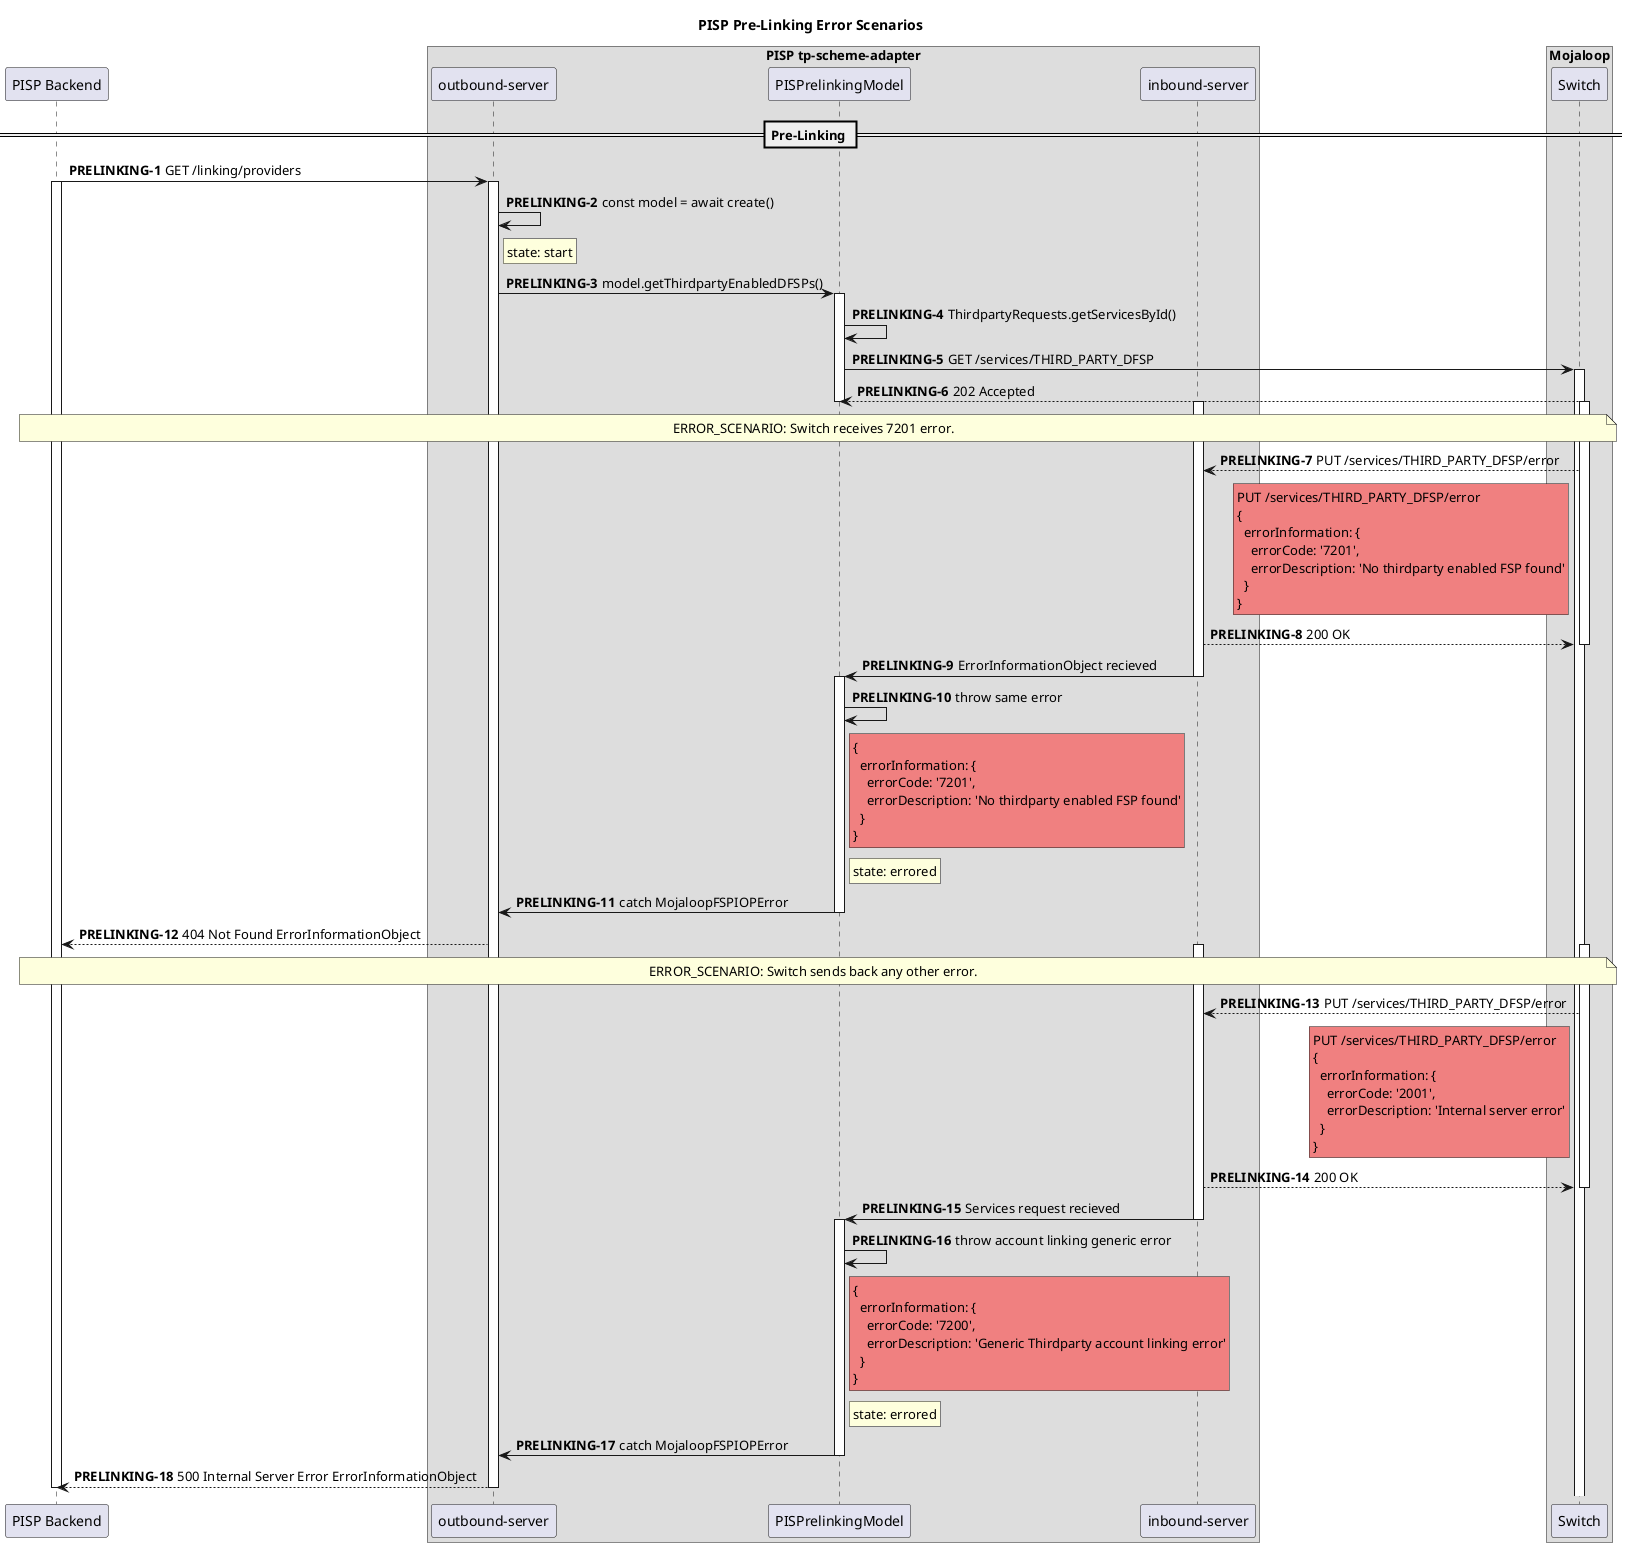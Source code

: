 @startuml

title PISP Pre-Linking Error Scenarios

participant "PISP Backend" as PISP
box "PISP tp-scheme-adapter"
  participant "outbound-server" as PISP_TP_OUT
  participant "PISPrelinkingModel" as PISP_PLM
  participant "inbound-server" as PISP_TP_IN
end box
box "Mojaloop"
    participant Switch
end box

== Pre-Linking ==
autonumber 1 "<b>PRELINKING-#</b>"

PISP -> PISP_TP_OUT: GET /linking/providers

activate PISP
activate PISP_TP_OUT

PISP_TP_OUT -> PISP_TP_OUT: const model = await create()
rnote right of PISP_TP_OUT: state: start
PISP_TP_OUT -> PISP_PLM: model.getThirdpartyEnabledDFSPs()

activate PISP_PLM

PISP_PLM -> PISP_PLM: ThirdpartyRequests.getServicesById()
PISP_PLM -> Switch: GET /services/THIRD_PARTY_DFSP

activate Switch
Switch --> PISP_PLM: 202 Accepted
deactivate PISP_PLM

note over PISP, Switch
  ERROR_SCENARIO: Switch receives 7201 error.
end note

activate PISP_TP_IN
activate Switch

Switch --> PISP_TP_IN: PUT /services/THIRD_PARTY_DFSP/error
rnote left of Switch #LightCoral
PUT /services/THIRD_PARTY_DFSP/error
{
  errorInformation: {
    errorCode: '7201',
    errorDescription: 'No thirdparty enabled FSP found'
  }
}
end note
PISP_TP_IN --> Switch: 200 OK

deactivate Switch

PISP_TP_IN -> PISP_PLM: ErrorInformationObject recieved

deactivate PISP_TP_IN
activate PISP_PLM

PISP_PLM -> PISP_PLM: throw same error
rnote right of PISP_PLM #LightCoral
{
  errorInformation: {
    errorCode: '7201',
    errorDescription: 'No thirdparty enabled FSP found'
  }
}
end note
rnote right of PISP_PLM: state: errored
PISP_PLM -> PISP_TP_OUT: catch MojaloopFSPIOPError

deactivate PISP_PLM

PISP_TP_OUT --> PISP: 404 Not Found ErrorInformationObject


note over PISP, Switch
  ERROR_SCENARIO: Switch sends back any other error.
end note

activate PISP_TP_IN
activate Switch
Switch --> PISP_TP_IN: PUT /services/THIRD_PARTY_DFSP/error
rnote left of Switch #LightCoral
PUT /services/THIRD_PARTY_DFSP/error
{
  errorInformation: {
    errorCode: '2001',
    errorDescription: 'Internal server error'
  }
}
end note
PISP_TP_IN --> Switch: 200 OK

deactivate Switch

PISP_TP_IN -> PISP_PLM: Services request recieved

deactivate PISP_TP_IN
activate PISP_PLM

PISP_PLM -> PISP_PLM: throw account linking generic error
rnote right of PISP_PLM #LightCoral
{
  errorInformation: {
    errorCode: '7200',
    errorDescription: 'Generic Thirdparty account linking error'
  }
}
end note
rnote right of PISP_PLM: state: errored
PISP_PLM -> PISP_TP_OUT: catch MojaloopFSPIOPError

deactivate PISP_PLM

PISP_TP_OUT --> PISP: 500 Internal Server Error ErrorInformationObject

deactivate PISP_TP_OUT
deactivate PISP

@enduml
